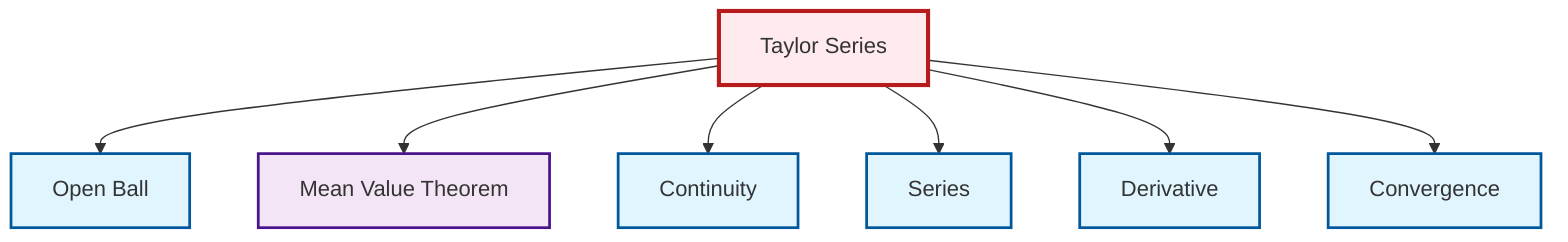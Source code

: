 graph TD
    classDef definition fill:#e1f5fe,stroke:#01579b,stroke-width:2px
    classDef theorem fill:#f3e5f5,stroke:#4a148c,stroke-width:2px
    classDef axiom fill:#fff3e0,stroke:#e65100,stroke-width:2px
    classDef example fill:#e8f5e9,stroke:#1b5e20,stroke-width:2px
    classDef current fill:#ffebee,stroke:#b71c1c,stroke-width:3px
    def-open-ball["Open Ball"]:::definition
    def-derivative["Derivative"]:::definition
    thm-mean-value["Mean Value Theorem"]:::theorem
    thm-taylor-series["Taylor Series"]:::theorem
    def-continuity["Continuity"]:::definition
    def-convergence["Convergence"]:::definition
    def-series["Series"]:::definition
    thm-taylor-series --> def-open-ball
    thm-taylor-series --> thm-mean-value
    thm-taylor-series --> def-continuity
    thm-taylor-series --> def-series
    thm-taylor-series --> def-derivative
    thm-taylor-series --> def-convergence
    class thm-taylor-series current